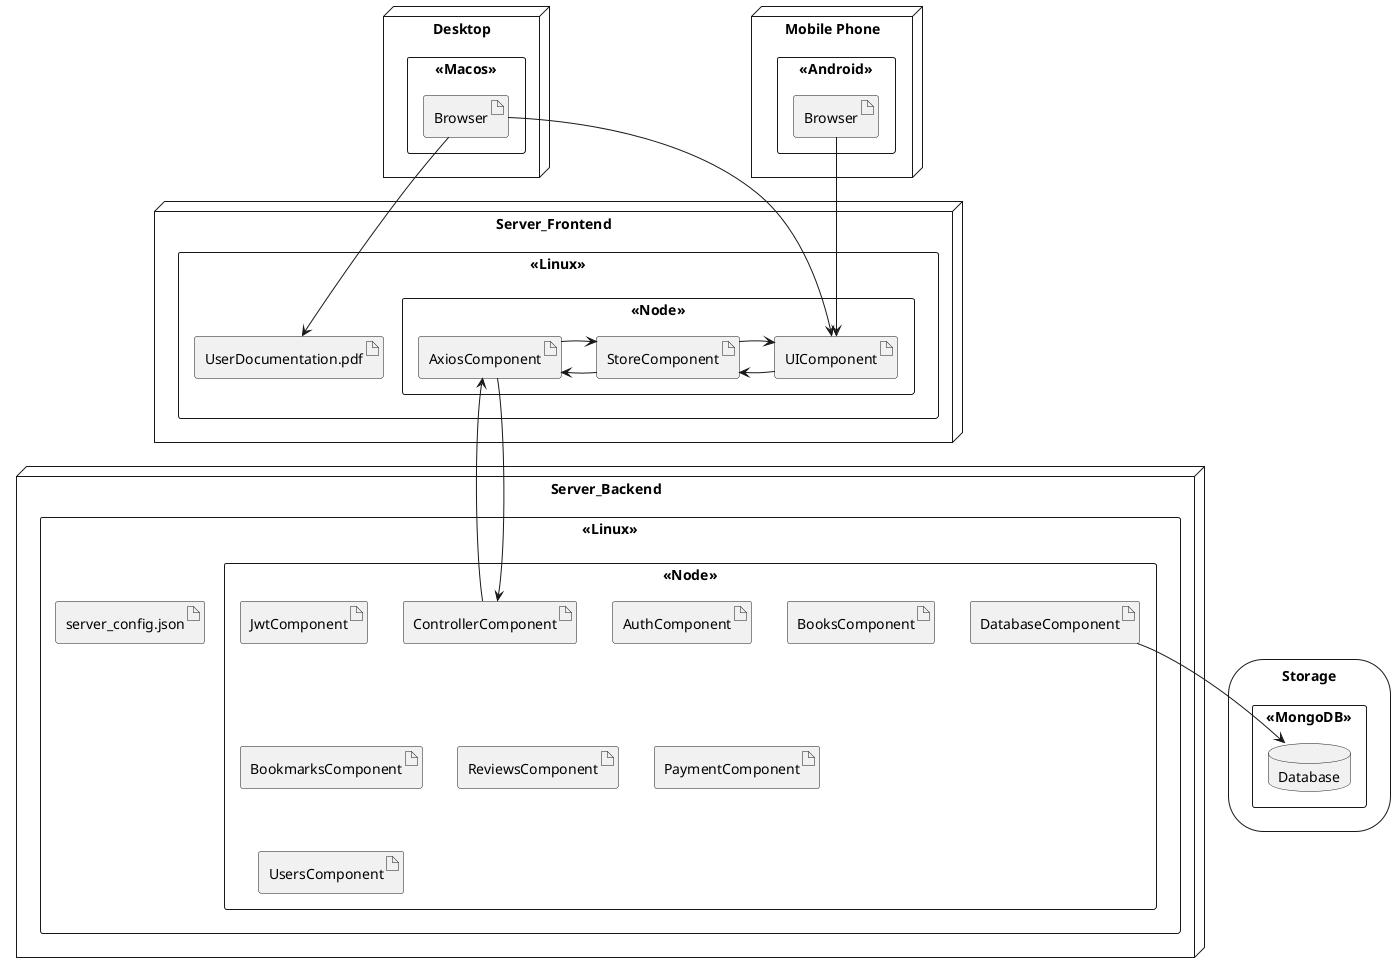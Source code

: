 @startuml
node "Desktop"{
  rectangle "<<Macos>>" {
    artifact "Browser" as browser_2
  }
}
node "Mobile Phone"{
  rectangle "<<Android>>" {
    artifact "Browser" as browser_1
  }
}

  node "Server_Frontend"{
  rectangle "<<Linux>>" {
    rectangle "<<Node>>" {
      artifact "UIComponent" as ui
      artifact "StoreComponent" as store
      artifact "AxiosComponent" as axios
    }
    artifact "UserDocumentation.pdf" as u_doc
  }
}

browser_1 -do-> ui
browser_2 -do-> ui
browser_2 -do-> u_doc


ui -> store
store -> axios
axios -> store
store -> ui

node "Server_Backend"{
  rectangle "<<Linux >>" {
    rectangle "<<Node >>"{

      artifact "ControllerComponent" as controller
      artifact "JwtComponent" as jwt
      artifact "AuthComponent" as auth
      artifact "BooksComponent" as book
      artifact "BookmarksComponent" as bookmark
      artifact "ReviewsComponent" as review
      artifact "PaymentComponent" as payment
      artifact "UsersComponent" as user
      artifact "DatabaseComponent" as db_component
    }
    artifact "server_config.json"
  }
}



axios -do-> controller
controller -do-> axios


storage "Storage" {
  rectangle "<<MongoDB>>"{
    database "Database" as db
  }
}

db_component -do-> db
@enduml

controller - auth
controller - user
controller - book
controller - bookmark
controller - review
controller - payment

jwt <- auth
user <- auth
book -> user
user -> book
bookmark <- book
review <- book
user -> payment

user -> db_component